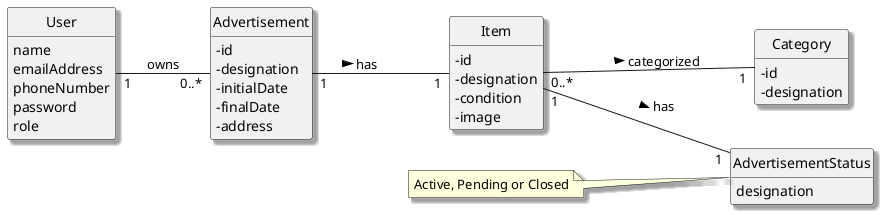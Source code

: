 @startuml
skinparam monochrome false
skinparam packageStyle rectangle
skinparam shadowing true
left to right direction
skinparam classAttributeIconSize 0
hide circle
hide methods

class User {
    name
    emailAddress
    phoneNumber
    password
    role
}

class Category {
    - id
    - designation
}

class Item {
    - id
    - designation
    - condition
    - image
}

class Advertisement {
    - id
    - designation
    - initialDate
    - finalDate
    - address
}

enum AdvertisementStatus {
    designation
}

note left of AdvertisementStatus
Active, Pending or Closed
endnote

' --- Associações ---
User "1" -- "0..*" Advertisement : owns
Advertisement "1" -- "1" Item : has >
Item "0..*" -- "1" Category: categorized >
Item "1" -- "1" AdvertisementStatus: has >
@enduml